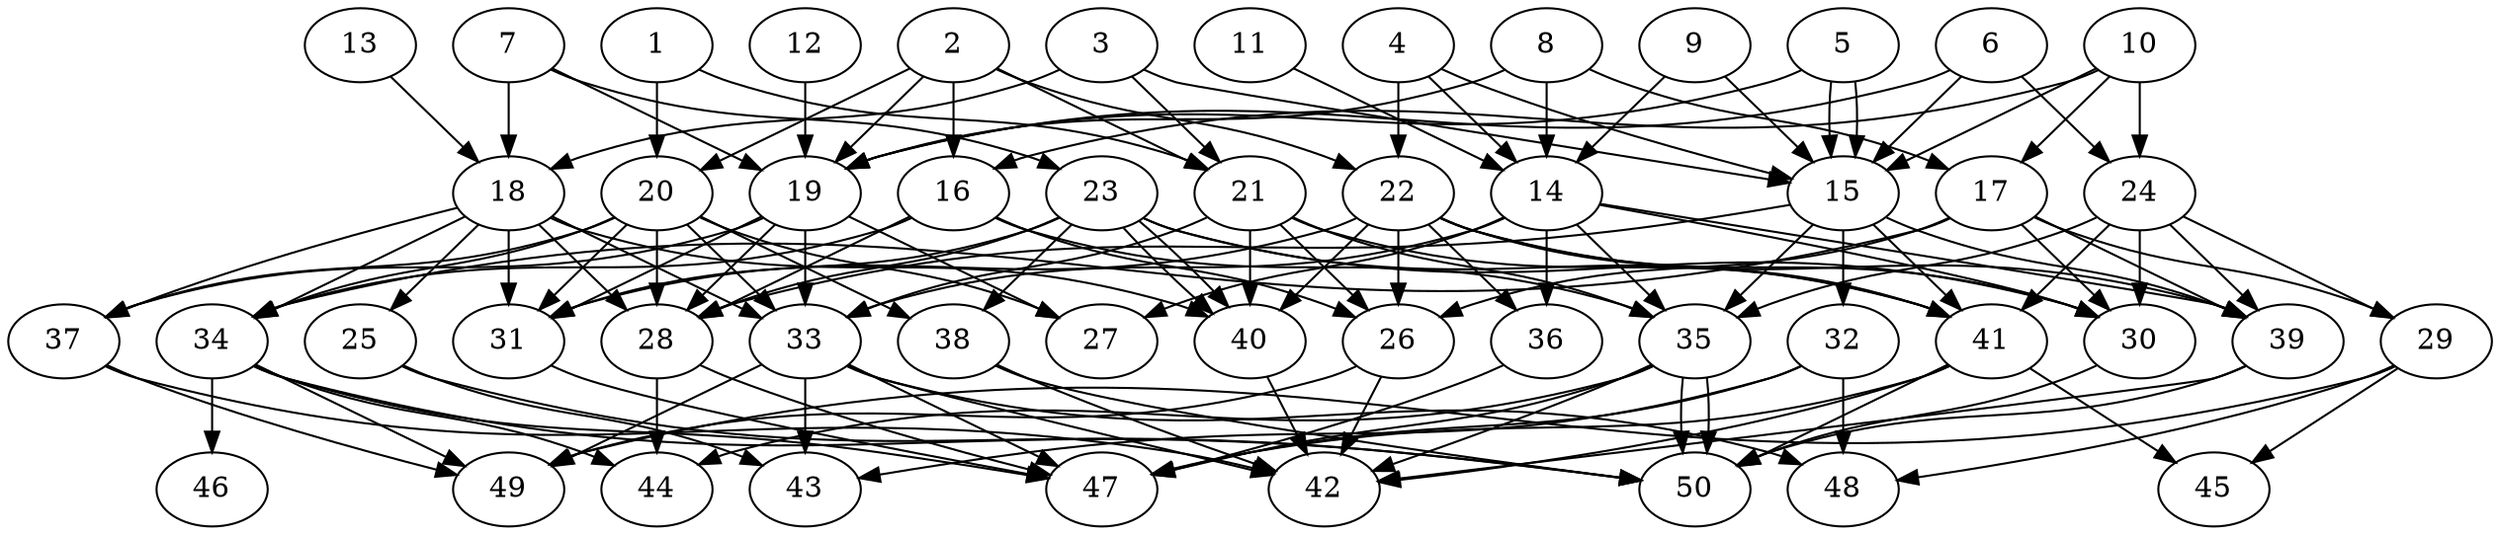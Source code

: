 // DAG automatically generated by daggen at Thu Oct  3 14:07:56 2019
// ./daggen --dot -n 50 --ccr 0.4 --fat 0.7 --regular 0.7 --density 0.5 --mindata 5242880 --maxdata 52428800 
digraph G {
  1 [size="110758400", alpha="0.09", expect_size="44303360"] 
  1 -> 20 [size ="44303360"]
  1 -> 21 [size ="44303360"]
  2 [size="90616320", alpha="0.07", expect_size="36246528"] 
  2 -> 16 [size ="36246528"]
  2 -> 19 [size ="36246528"]
  2 -> 20 [size ="36246528"]
  2 -> 21 [size ="36246528"]
  2 -> 22 [size ="36246528"]
  3 [size="24629760", alpha="0.08", expect_size="9851904"] 
  3 -> 15 [size ="9851904"]
  3 -> 18 [size ="9851904"]
  3 -> 21 [size ="9851904"]
  4 [size="122419200", alpha="0.12", expect_size="48967680"] 
  4 -> 14 [size ="48967680"]
  4 -> 15 [size ="48967680"]
  4 -> 22 [size ="48967680"]
  5 [size="46159360", alpha="0.09", expect_size="18463744"] 
  5 -> 15 [size ="18463744"]
  5 -> 15 [size ="18463744"]
  5 -> 19 [size ="18463744"]
  6 [size="61457920", alpha="0.03", expect_size="24583168"] 
  6 -> 15 [size ="24583168"]
  6 -> 19 [size ="24583168"]
  6 -> 24 [size ="24583168"]
  7 [size="44838400", alpha="0.10", expect_size="17935360"] 
  7 -> 18 [size ="17935360"]
  7 -> 19 [size ="17935360"]
  7 -> 23 [size ="17935360"]
  8 [size="87088640", alpha="0.05", expect_size="34835456"] 
  8 -> 14 [size ="34835456"]
  8 -> 17 [size ="34835456"]
  8 -> 19 [size ="34835456"]
  9 [size="34513920", alpha="0.11", expect_size="13805568"] 
  9 -> 14 [size ="13805568"]
  9 -> 15 [size ="13805568"]
  10 [size="71823360", alpha="0.07", expect_size="28729344"] 
  10 -> 15 [size ="28729344"]
  10 -> 16 [size ="28729344"]
  10 -> 17 [size ="28729344"]
  10 -> 24 [size ="28729344"]
  11 [size="123187200", alpha="0.13", expect_size="49274880"] 
  11 -> 14 [size ="49274880"]
  12 [size="58403840", alpha="0.06", expect_size="23361536"] 
  12 -> 19 [size ="23361536"]
  13 [size="102617600", alpha="0.16", expect_size="41047040"] 
  13 -> 18 [size ="41047040"]
  14 [size="33354240", alpha="0.10", expect_size="13341696"] 
  14 -> 27 [size ="13341696"]
  14 -> 30 [size ="13341696"]
  14 -> 33 [size ="13341696"]
  14 -> 35 [size ="13341696"]
  14 -> 36 [size ="13341696"]
  14 -> 39 [size ="13341696"]
  15 [size="106488320", alpha="0.17", expect_size="42595328"] 
  15 -> 28 [size ="42595328"]
  15 -> 32 [size ="42595328"]
  15 -> 35 [size ="42595328"]
  15 -> 39 [size ="42595328"]
  15 -> 41 [size ="42595328"]
  16 [size="42626560", alpha="0.13", expect_size="17050624"] 
  16 -> 26 [size ="17050624"]
  16 -> 28 [size ="17050624"]
  16 -> 34 [size ="17050624"]
  16 -> 35 [size ="17050624"]
  17 [size="58007040", alpha="0.05", expect_size="23202816"] 
  17 -> 26 [size ="23202816"]
  17 -> 29 [size ="23202816"]
  17 -> 30 [size ="23202816"]
  17 -> 34 [size ="23202816"]
  17 -> 39 [size ="23202816"]
  18 [size="119457280", alpha="0.11", expect_size="47782912"] 
  18 -> 25 [size ="47782912"]
  18 -> 28 [size ="47782912"]
  18 -> 31 [size ="47782912"]
  18 -> 33 [size ="47782912"]
  18 -> 34 [size ="47782912"]
  18 -> 37 [size ="47782912"]
  18 -> 40 [size ="47782912"]
  19 [size="30497280", alpha="0.12", expect_size="12198912"] 
  19 -> 27 [size ="12198912"]
  19 -> 28 [size ="12198912"]
  19 -> 31 [size ="12198912"]
  19 -> 33 [size ="12198912"]
  19 -> 37 [size ="12198912"]
  20 [size="97832960", alpha="0.15", expect_size="39133184"] 
  20 -> 27 [size ="39133184"]
  20 -> 28 [size ="39133184"]
  20 -> 31 [size ="39133184"]
  20 -> 33 [size ="39133184"]
  20 -> 34 [size ="39133184"]
  20 -> 37 [size ="39133184"]
  20 -> 38 [size ="39133184"]
  21 [size="21637120", alpha="0.15", expect_size="8654848"] 
  21 -> 26 [size ="8654848"]
  21 -> 33 [size ="8654848"]
  21 -> 35 [size ="8654848"]
  21 -> 40 [size ="8654848"]
  21 -> 41 [size ="8654848"]
  22 [size="100495360", alpha="0.09", expect_size="40198144"] 
  22 -> 26 [size ="40198144"]
  22 -> 30 [size ="40198144"]
  22 -> 31 [size ="40198144"]
  22 -> 36 [size ="40198144"]
  22 -> 39 [size ="40198144"]
  22 -> 40 [size ="40198144"]
  22 -> 41 [size ="40198144"]
  23 [size="18152960", alpha="0.04", expect_size="7261184"] 
  23 -> 28 [size ="7261184"]
  23 -> 30 [size ="7261184"]
  23 -> 31 [size ="7261184"]
  23 -> 38 [size ="7261184"]
  23 -> 40 [size ="7261184"]
  23 -> 40 [size ="7261184"]
  23 -> 41 [size ="7261184"]
  24 [size="113059840", alpha="0.18", expect_size="45223936"] 
  24 -> 29 [size ="45223936"]
  24 -> 30 [size ="45223936"]
  24 -> 35 [size ="45223936"]
  24 -> 39 [size ="45223936"]
  24 -> 41 [size ="45223936"]
  25 [size="51886080", alpha="0.17", expect_size="20754432"] 
  25 -> 43 [size ="20754432"]
  25 -> 50 [size ="20754432"]
  26 [size="31956480", alpha="0.04", expect_size="12782592"] 
  26 -> 42 [size ="12782592"]
  26 -> 49 [size ="12782592"]
  27 [size="109186560", alpha="0.17", expect_size="43674624"] 
  28 [size="20533760", alpha="0.03", expect_size="8213504"] 
  28 -> 44 [size ="8213504"]
  28 -> 47 [size ="8213504"]
  29 [size="82823680", alpha="0.12", expect_size="33129472"] 
  29 -> 45 [size ="33129472"]
  29 -> 48 [size ="33129472"]
  29 -> 49 [size ="33129472"]
  30 [size="34513920", alpha="0.11", expect_size="13805568"] 
  30 -> 50 [size ="13805568"]
  31 [size="124935680", alpha="0.08", expect_size="49974272"] 
  31 -> 47 [size ="49974272"]
  32 [size="97848320", alpha="0.14", expect_size="39139328"] 
  32 -> 43 [size ="39139328"]
  32 -> 47 [size ="39139328"]
  32 -> 48 [size ="39139328"]
  33 [size="30758400", alpha="0.14", expect_size="12303360"] 
  33 -> 42 [size ="12303360"]
  33 -> 43 [size ="12303360"]
  33 -> 47 [size ="12303360"]
  33 -> 48 [size ="12303360"]
  33 -> 49 [size ="12303360"]
  34 [size="53153280", alpha="0.18", expect_size="21261312"] 
  34 -> 44 [size ="21261312"]
  34 -> 46 [size ="21261312"]
  34 -> 47 [size ="21261312"]
  34 -> 49 [size ="21261312"]
  34 -> 50 [size ="21261312"]
  35 [size="38420480", alpha="0.18", expect_size="15368192"] 
  35 -> 42 [size ="15368192"]
  35 -> 44 [size ="15368192"]
  35 -> 47 [size ="15368192"]
  35 -> 50 [size ="15368192"]
  35 -> 50 [size ="15368192"]
  36 [size="19609600", alpha="0.03", expect_size="7843840"] 
  36 -> 47 [size ="7843840"]
  37 [size="45071360", alpha="0.15", expect_size="18028544"] 
  37 -> 42 [size ="18028544"]
  37 -> 49 [size ="18028544"]
  38 [size="28577280", alpha="0.06", expect_size="11430912"] 
  38 -> 42 [size ="11430912"]
  38 -> 50 [size ="11430912"]
  39 [size="44106240", alpha="0.19", expect_size="17642496"] 
  39 -> 42 [size ="17642496"]
  39 -> 50 [size ="17642496"]
  40 [size="113064960", alpha="0.07", expect_size="45225984"] 
  40 -> 42 [size ="45225984"]
  41 [size="58245120", alpha="0.16", expect_size="23298048"] 
  41 -> 42 [size ="23298048"]
  41 -> 45 [size ="23298048"]
  41 -> 47 [size ="23298048"]
  41 -> 50 [size ="23298048"]
  42 [size="107686400", alpha="0.00", expect_size="43074560"] 
  43 [size="70760960", alpha="0.05", expect_size="28304384"] 
  44 [size="36976640", alpha="0.07", expect_size="14790656"] 
  45 [size="26583040", alpha="0.15", expect_size="10633216"] 
  46 [size="14999040", alpha="0.07", expect_size="5999616"] 
  47 [size="31741440", alpha="0.15", expect_size="12696576"] 
  48 [size="121712640", alpha="0.04", expect_size="48685056"] 
  49 [size="37370880", alpha="0.05", expect_size="14948352"] 
  50 [size="32038400", alpha="0.09", expect_size="12815360"] 
}
